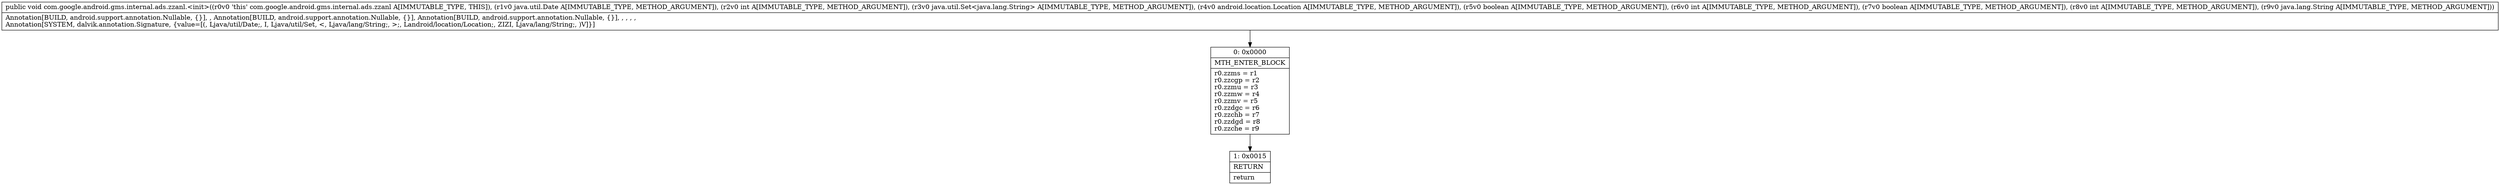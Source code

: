 digraph "CFG forcom.google.android.gms.internal.ads.zzanl.\<init\>(Ljava\/util\/Date;ILjava\/util\/Set;Landroid\/location\/Location;ZIZILjava\/lang\/String;)V" {
Node_0 [shape=record,label="{0\:\ 0x0000|MTH_ENTER_BLOCK\l|r0.zzms = r1\lr0.zzcgp = r2\lr0.zzmu = r3\lr0.zzmw = r4\lr0.zzmv = r5\lr0.zzdgc = r6\lr0.zzchb = r7\lr0.zzdgd = r8\lr0.zzche = r9\l}"];
Node_1 [shape=record,label="{1\:\ 0x0015|RETURN\l|return\l}"];
MethodNode[shape=record,label="{public void com.google.android.gms.internal.ads.zzanl.\<init\>((r0v0 'this' com.google.android.gms.internal.ads.zzanl A[IMMUTABLE_TYPE, THIS]), (r1v0 java.util.Date A[IMMUTABLE_TYPE, METHOD_ARGUMENT]), (r2v0 int A[IMMUTABLE_TYPE, METHOD_ARGUMENT]), (r3v0 java.util.Set\<java.lang.String\> A[IMMUTABLE_TYPE, METHOD_ARGUMENT]), (r4v0 android.location.Location A[IMMUTABLE_TYPE, METHOD_ARGUMENT]), (r5v0 boolean A[IMMUTABLE_TYPE, METHOD_ARGUMENT]), (r6v0 int A[IMMUTABLE_TYPE, METHOD_ARGUMENT]), (r7v0 boolean A[IMMUTABLE_TYPE, METHOD_ARGUMENT]), (r8v0 int A[IMMUTABLE_TYPE, METHOD_ARGUMENT]), (r9v0 java.lang.String A[IMMUTABLE_TYPE, METHOD_ARGUMENT]))  | Annotation[BUILD, android.support.annotation.Nullable, \{\}], , Annotation[BUILD, android.support.annotation.Nullable, \{\}], Annotation[BUILD, android.support.annotation.Nullable, \{\}], , , , , \lAnnotation[SYSTEM, dalvik.annotation.Signature, \{value=[(, Ljava\/util\/Date;, I, Ljava\/util\/Set, \<, Ljava\/lang\/String;, \>;, Landroid\/location\/Location;, ZIZI, Ljava\/lang\/String;, )V]\}]\l}"];
MethodNode -> Node_0;
Node_0 -> Node_1;
}

